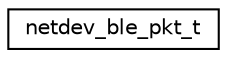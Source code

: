 digraph "Graphical Class Hierarchy"
{
 // LATEX_PDF_SIZE
  edge [fontname="Helvetica",fontsize="10",labelfontname="Helvetica",labelfontsize="10"];
  node [fontname="Helvetica",fontsize="10",shape=record];
  rankdir="LR";
  Node0 [label="netdev_ble_pkt_t",height=0.2,width=0.4,color="black", fillcolor="white", style="filled",URL="$structnetdev__ble__pkt__t.html",tooltip="BLE packet structure (as defined by the BLE standard)"];
}

